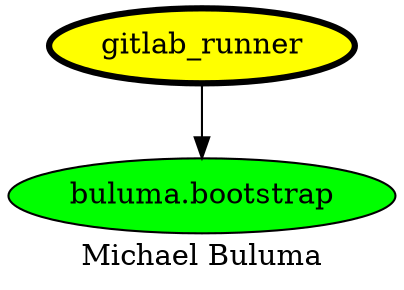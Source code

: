 digraph PhiloDilemma {
  label = "Michael Buluma" ;
  overlap=false
  {
    "gitlab_runner" [fillcolor=yellow style=filled penwidth=3]
    "buluma.bootstrap" [fillcolor=green style=filled]
  }
  "gitlab_runner" -> "buluma.bootstrap"
}
